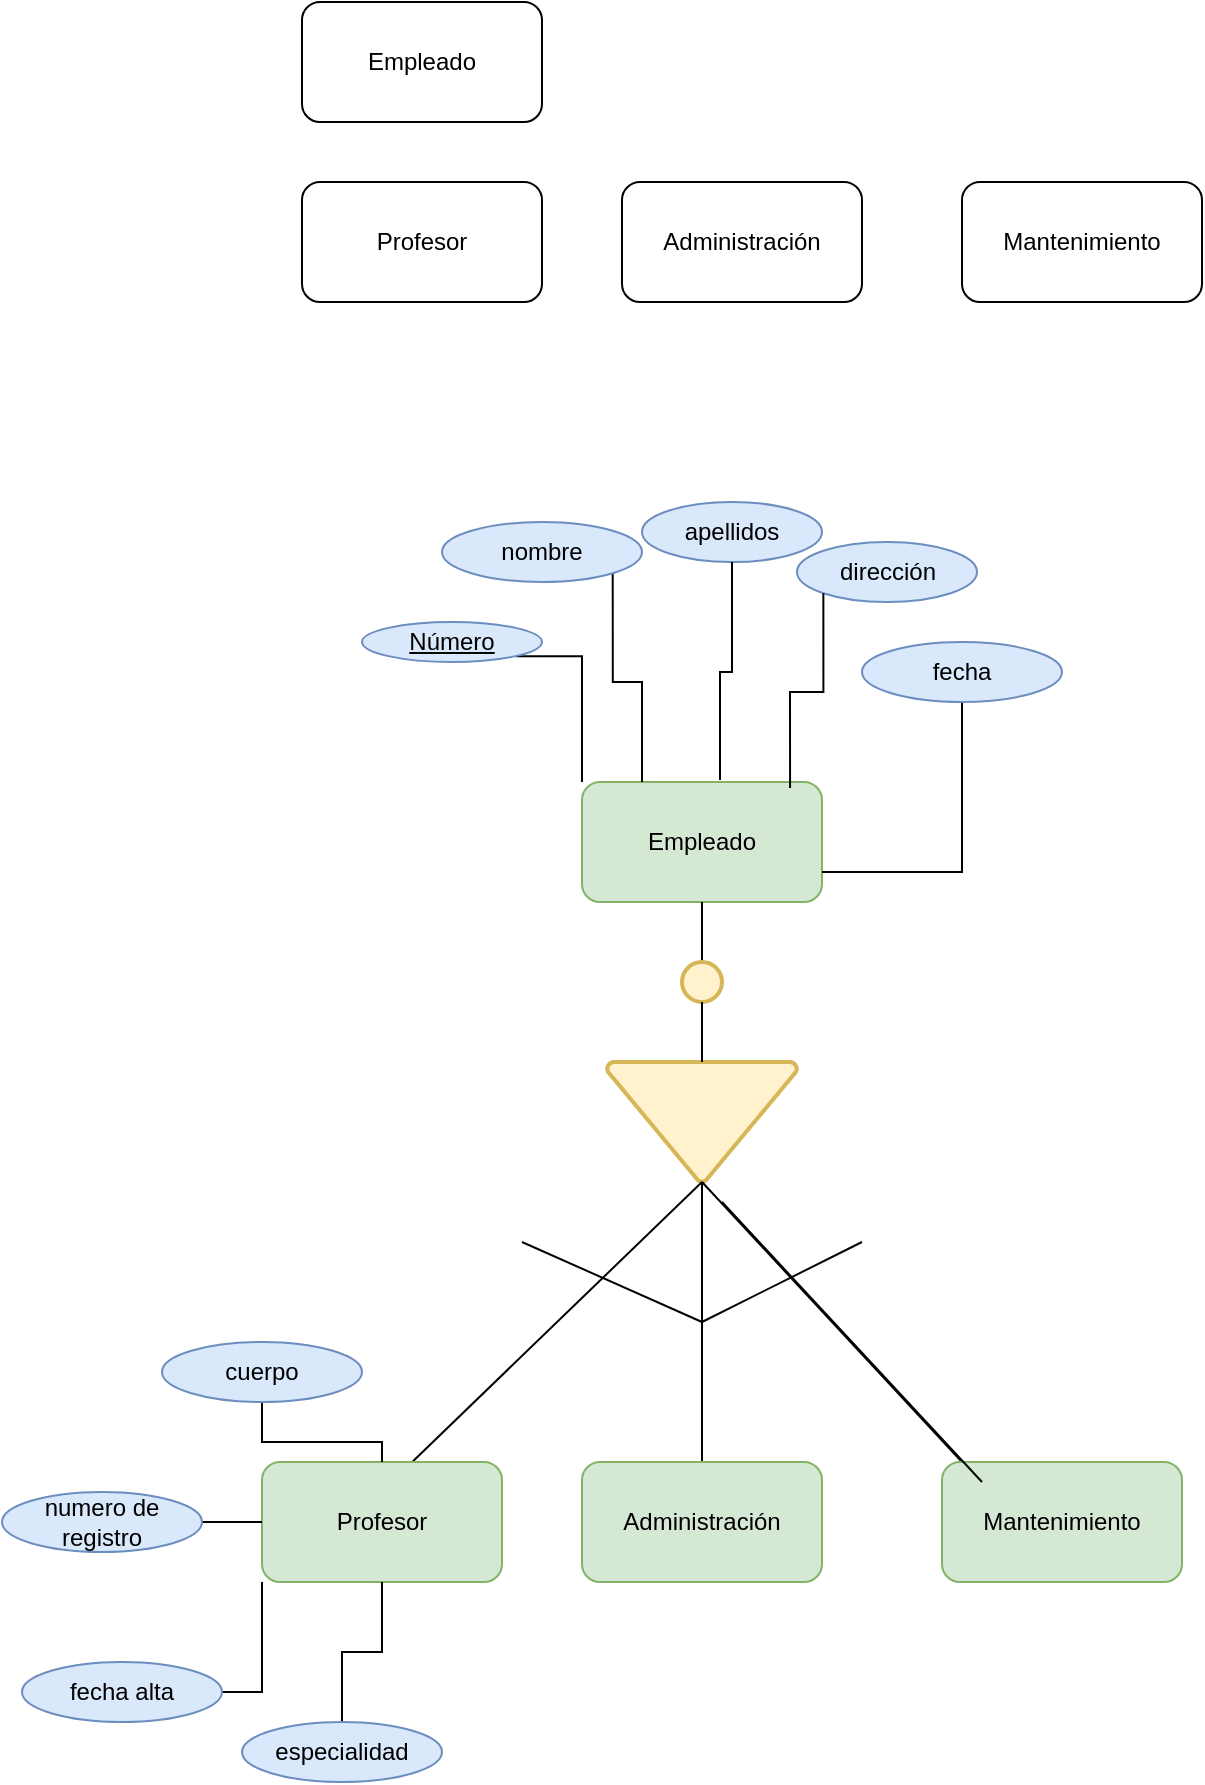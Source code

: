 <mxfile version="22.0.4" type="github">
  <diagram name="Página-1" id="wmIi82d7ozcXKBIWZhxb">
    <mxGraphModel dx="1434" dy="795" grid="1" gridSize="10" guides="1" tooltips="1" connect="1" arrows="1" fold="1" page="1" pageScale="1" pageWidth="827" pageHeight="1169" math="0" shadow="0">
      <root>
        <mxCell id="0" />
        <mxCell id="1" parent="0" />
        <mxCell id="2OuDphUxpEpb_LAV9tlj-2" value="Empleado" style="rounded=1;whiteSpace=wrap;html=1;" vertex="1" parent="1">
          <mxGeometry x="270" y="70" width="120" height="60" as="geometry" />
        </mxCell>
        <mxCell id="2OuDphUxpEpb_LAV9tlj-3" value="Profesor" style="rounded=1;whiteSpace=wrap;html=1;" vertex="1" parent="1">
          <mxGeometry x="270" y="160" width="120" height="60" as="geometry" />
        </mxCell>
        <mxCell id="2OuDphUxpEpb_LAV9tlj-4" value="Administración" style="rounded=1;whiteSpace=wrap;html=1;" vertex="1" parent="1">
          <mxGeometry x="430" y="160" width="120" height="60" as="geometry" />
        </mxCell>
        <mxCell id="2OuDphUxpEpb_LAV9tlj-5" value="Mantenimiento" style="rounded=1;whiteSpace=wrap;html=1;" vertex="1" parent="1">
          <mxGeometry x="600" y="160" width="120" height="60" as="geometry" />
        </mxCell>
        <mxCell id="2OuDphUxpEpb_LAV9tlj-6" value="Empleado" style="rounded=1;whiteSpace=wrap;html=1;fillColor=#d5e8d4;strokeColor=#82b366;" vertex="1" parent="1">
          <mxGeometry x="410" y="460" width="120" height="60" as="geometry" />
        </mxCell>
        <mxCell id="2OuDphUxpEpb_LAV9tlj-7" value="" style="endArrow=none;html=1;rounded=0;entryX=0.5;entryY=1;entryDx=0;entryDy=0;" edge="1" parent="1" source="2OuDphUxpEpb_LAV9tlj-9" target="2OuDphUxpEpb_LAV9tlj-6">
          <mxGeometry width="50" height="50" relative="1" as="geometry">
            <mxPoint x="470" y="640" as="sourcePoint" />
            <mxPoint x="500" y="530" as="targetPoint" />
            <Array as="points" />
          </mxGeometry>
        </mxCell>
        <mxCell id="2OuDphUxpEpb_LAV9tlj-14" style="edgeStyle=orthogonalEdgeStyle;rounded=0;orthogonalLoop=1;jettySize=auto;html=1;exitX=0.5;exitY=1;exitDx=0;exitDy=0;exitPerimeter=0;endArrow=none;endFill=0;" edge="1" parent="1" source="2OuDphUxpEpb_LAV9tlj-8">
          <mxGeometry relative="1" as="geometry">
            <mxPoint x="470" y="830" as="targetPoint" />
          </mxGeometry>
        </mxCell>
        <mxCell id="2OuDphUxpEpb_LAV9tlj-8" value="" style="strokeWidth=2;html=1;shape=mxgraph.flowchart.merge_or_storage;whiteSpace=wrap;fillColor=#fff2cc;strokeColor=#d6b656;" vertex="1" parent="1">
          <mxGeometry x="422.5" y="600" width="95" height="60" as="geometry" />
        </mxCell>
        <mxCell id="2OuDphUxpEpb_LAV9tlj-9" value="" style="strokeWidth=2;html=1;shape=mxgraph.flowchart.start_2;whiteSpace=wrap;fillColor=#fff2cc;strokeColor=#d6b656;" vertex="1" parent="1">
          <mxGeometry x="460" y="550" width="20" height="20" as="geometry" />
        </mxCell>
        <mxCell id="2OuDphUxpEpb_LAV9tlj-13" value="" style="endArrow=none;html=1;rounded=0;entryX=0.5;entryY=1;entryDx=0;entryDy=0;entryPerimeter=0;exitX=0.5;exitY=0;exitDx=0;exitDy=0;exitPerimeter=0;" edge="1" parent="1" source="2OuDphUxpEpb_LAV9tlj-8" target="2OuDphUxpEpb_LAV9tlj-9">
          <mxGeometry width="50" height="50" relative="1" as="geometry">
            <mxPoint x="450" y="580" as="sourcePoint" />
            <mxPoint x="500" y="530" as="targetPoint" />
          </mxGeometry>
        </mxCell>
        <mxCell id="2OuDphUxpEpb_LAV9tlj-15" value="Administración" style="rounded=1;whiteSpace=wrap;html=1;fillColor=#d5e8d4;strokeColor=#82b366;" vertex="1" parent="1">
          <mxGeometry x="410" y="800" width="120" height="60" as="geometry" />
        </mxCell>
        <mxCell id="2OuDphUxpEpb_LAV9tlj-16" value="" style="endArrow=none;html=1;rounded=0;entryX=0.5;entryY=1;entryDx=0;entryDy=0;entryPerimeter=0;exitX=0.6;exitY=0.05;exitDx=0;exitDy=0;exitPerimeter=0;" edge="1" parent="1" source="2OuDphUxpEpb_LAV9tlj-20" target="2OuDphUxpEpb_LAV9tlj-8">
          <mxGeometry width="50" height="50" relative="1" as="geometry">
            <mxPoint x="350" y="800" as="sourcePoint" />
            <mxPoint x="500" y="530" as="targetPoint" />
          </mxGeometry>
        </mxCell>
        <mxCell id="2OuDphUxpEpb_LAV9tlj-17" value="" style="endArrow=none;html=1;rounded=0;entryX=0.5;entryY=1;entryDx=0;entryDy=0;entryPerimeter=0;" edge="1" parent="1" target="2OuDphUxpEpb_LAV9tlj-8">
          <mxGeometry width="50" height="50" relative="1" as="geometry">
            <mxPoint x="600" y="800" as="sourcePoint" />
            <mxPoint x="480" y="670" as="targetPoint" />
          </mxGeometry>
        </mxCell>
        <mxCell id="2OuDphUxpEpb_LAV9tlj-18" value="Mantenimiento" style="rounded=1;whiteSpace=wrap;html=1;fillColor=#d5e8d4;strokeColor=#82b366;" vertex="1" parent="1">
          <mxGeometry x="590" y="800" width="120" height="60" as="geometry" />
        </mxCell>
        <mxCell id="2OuDphUxpEpb_LAV9tlj-20" value="Profesor" style="rounded=1;whiteSpace=wrap;html=1;fillColor=#d5e8d4;strokeColor=#82b366;" vertex="1" parent="1">
          <mxGeometry x="250" y="800" width="120" height="60" as="geometry" />
        </mxCell>
        <mxCell id="2OuDphUxpEpb_LAV9tlj-21" value="" style="endArrow=none;html=1;rounded=0;" edge="1" parent="1">
          <mxGeometry width="50" height="50" relative="1" as="geometry">
            <mxPoint x="380" y="690" as="sourcePoint" />
            <mxPoint x="470" y="730" as="targetPoint" />
          </mxGeometry>
        </mxCell>
        <mxCell id="2OuDphUxpEpb_LAV9tlj-22" value="" style="endArrow=none;html=1;rounded=0;" edge="1" parent="1">
          <mxGeometry width="50" height="50" relative="1" as="geometry">
            <mxPoint x="550" y="690" as="sourcePoint" />
            <mxPoint x="470" y="730" as="targetPoint" />
          </mxGeometry>
        </mxCell>
        <mxCell id="2OuDphUxpEpb_LAV9tlj-46" style="edgeStyle=orthogonalEdgeStyle;rounded=0;orthogonalLoop=1;jettySize=auto;html=1;exitX=1;exitY=1;exitDx=0;exitDy=0;entryX=0;entryY=0;entryDx=0;entryDy=0;endArrow=none;endFill=0;" edge="1" parent="1" source="2OuDphUxpEpb_LAV9tlj-23" target="2OuDphUxpEpb_LAV9tlj-6">
          <mxGeometry relative="1" as="geometry" />
        </mxCell>
        <mxCell id="2OuDphUxpEpb_LAV9tlj-23" value="Número" style="ellipse;whiteSpace=wrap;html=1;fontStyle=4;fillColor=#dae8fc;strokeColor=#6c8ebf;" vertex="1" parent="1">
          <mxGeometry x="300" y="380" width="90" height="20" as="geometry" />
        </mxCell>
        <mxCell id="2OuDphUxpEpb_LAV9tlj-47" style="edgeStyle=orthogonalEdgeStyle;rounded=0;orthogonalLoop=1;jettySize=auto;html=1;exitX=1;exitY=1;exitDx=0;exitDy=0;entryX=0.25;entryY=0;entryDx=0;entryDy=0;endArrow=none;endFill=0;" edge="1" parent="1" source="2OuDphUxpEpb_LAV9tlj-24" target="2OuDphUxpEpb_LAV9tlj-6">
          <mxGeometry relative="1" as="geometry" />
        </mxCell>
        <mxCell id="2OuDphUxpEpb_LAV9tlj-24" value="nombre " style="ellipse;whiteSpace=wrap;html=1;fillColor=#dae8fc;strokeColor=#6c8ebf;" vertex="1" parent="1">
          <mxGeometry x="340" y="330" width="100" height="30" as="geometry" />
        </mxCell>
        <mxCell id="2OuDphUxpEpb_LAV9tlj-25" value="apellidos" style="ellipse;whiteSpace=wrap;html=1;fillColor=#dae8fc;strokeColor=#6c8ebf;" vertex="1" parent="1">
          <mxGeometry x="440" y="320" width="90" height="30" as="geometry" />
        </mxCell>
        <mxCell id="2OuDphUxpEpb_LAV9tlj-26" value="dirección" style="ellipse;whiteSpace=wrap;html=1;fillColor=#dae8fc;strokeColor=#6c8ebf;" vertex="1" parent="1">
          <mxGeometry x="517.5" y="340" width="90" height="30" as="geometry" />
        </mxCell>
        <mxCell id="2OuDphUxpEpb_LAV9tlj-50" style="edgeStyle=orthogonalEdgeStyle;rounded=0;orthogonalLoop=1;jettySize=auto;html=1;exitX=0.5;exitY=1;exitDx=0;exitDy=0;entryX=1;entryY=0.75;entryDx=0;entryDy=0;endArrow=none;endFill=0;" edge="1" parent="1" source="2OuDphUxpEpb_LAV9tlj-27" target="2OuDphUxpEpb_LAV9tlj-6">
          <mxGeometry relative="1" as="geometry" />
        </mxCell>
        <mxCell id="2OuDphUxpEpb_LAV9tlj-27" value="fecha" style="ellipse;whiteSpace=wrap;html=1;fillColor=#dae8fc;strokeColor=#6c8ebf;" vertex="1" parent="1">
          <mxGeometry x="550" y="390" width="100" height="30" as="geometry" />
        </mxCell>
        <mxCell id="2OuDphUxpEpb_LAV9tlj-37" style="edgeStyle=orthogonalEdgeStyle;rounded=0;orthogonalLoop=1;jettySize=auto;html=1;exitX=0.5;exitY=0;exitDx=0;exitDy=0;endArrow=none;endFill=0;" edge="1" parent="1" source="2OuDphUxpEpb_LAV9tlj-28" target="2OuDphUxpEpb_LAV9tlj-20">
          <mxGeometry relative="1" as="geometry" />
        </mxCell>
        <mxCell id="2OuDphUxpEpb_LAV9tlj-28" value="especialidad" style="ellipse;whiteSpace=wrap;html=1;fillColor=#dae8fc;strokeColor=#6c8ebf;" vertex="1" parent="1">
          <mxGeometry x="240" y="930" width="100" height="30" as="geometry" />
        </mxCell>
        <mxCell id="2OuDphUxpEpb_LAV9tlj-34" style="edgeStyle=orthogonalEdgeStyle;rounded=0;orthogonalLoop=1;jettySize=auto;html=1;exitX=0.5;exitY=1;exitDx=0;exitDy=0;endArrow=none;endFill=0;" edge="1" parent="1" source="2OuDphUxpEpb_LAV9tlj-29" target="2OuDphUxpEpb_LAV9tlj-20">
          <mxGeometry relative="1" as="geometry" />
        </mxCell>
        <mxCell id="2OuDphUxpEpb_LAV9tlj-29" value="cuerpo" style="ellipse;whiteSpace=wrap;html=1;fillColor=#dae8fc;strokeColor=#6c8ebf;" vertex="1" parent="1">
          <mxGeometry x="200" y="740" width="100" height="30" as="geometry" />
        </mxCell>
        <mxCell id="2OuDphUxpEpb_LAV9tlj-36" style="edgeStyle=orthogonalEdgeStyle;rounded=0;orthogonalLoop=1;jettySize=auto;html=1;exitX=1;exitY=0.5;exitDx=0;exitDy=0;entryX=0;entryY=1;entryDx=0;entryDy=0;endArrow=none;endFill=0;" edge="1" parent="1" source="2OuDphUxpEpb_LAV9tlj-30" target="2OuDphUxpEpb_LAV9tlj-20">
          <mxGeometry relative="1" as="geometry" />
        </mxCell>
        <mxCell id="2OuDphUxpEpb_LAV9tlj-30" value="fecha alta" style="ellipse;whiteSpace=wrap;html=1;fillColor=#dae8fc;strokeColor=#6c8ebf;" vertex="1" parent="1">
          <mxGeometry x="130" y="900" width="100" height="30" as="geometry" />
        </mxCell>
        <mxCell id="2OuDphUxpEpb_LAV9tlj-35" style="edgeStyle=orthogonalEdgeStyle;rounded=0;orthogonalLoop=1;jettySize=auto;html=1;exitX=1;exitY=0.5;exitDx=0;exitDy=0;entryX=0;entryY=0.5;entryDx=0;entryDy=0;endArrow=none;endFill=0;" edge="1" parent="1" source="2OuDphUxpEpb_LAV9tlj-31" target="2OuDphUxpEpb_LAV9tlj-20">
          <mxGeometry relative="1" as="geometry" />
        </mxCell>
        <mxCell id="2OuDphUxpEpb_LAV9tlj-31" value="numero de registro" style="ellipse;whiteSpace=wrap;html=1;fillColor=#dae8fc;strokeColor=#6c8ebf;" vertex="1" parent="1">
          <mxGeometry x="120" y="815" width="100" height="30" as="geometry" />
        </mxCell>
        <mxCell id="2OuDphUxpEpb_LAV9tlj-41" value="" style="endArrow=none;html=1;rounded=0;entryX=0.5;entryY=1;entryDx=0;entryDy=0;entryPerimeter=0;" edge="1" parent="1">
          <mxGeometry width="50" height="50" relative="1" as="geometry">
            <mxPoint x="610" y="810" as="sourcePoint" />
            <mxPoint x="480" y="670" as="targetPoint" />
          </mxGeometry>
        </mxCell>
        <mxCell id="2OuDphUxpEpb_LAV9tlj-48" style="edgeStyle=orthogonalEdgeStyle;rounded=0;orthogonalLoop=1;jettySize=auto;html=1;exitX=0.5;exitY=1;exitDx=0;exitDy=0;entryX=0.575;entryY=-0.017;entryDx=0;entryDy=0;entryPerimeter=0;endArrow=none;endFill=0;" edge="1" parent="1" source="2OuDphUxpEpb_LAV9tlj-25" target="2OuDphUxpEpb_LAV9tlj-6">
          <mxGeometry relative="1" as="geometry" />
        </mxCell>
        <mxCell id="2OuDphUxpEpb_LAV9tlj-49" style="edgeStyle=orthogonalEdgeStyle;rounded=0;orthogonalLoop=1;jettySize=auto;html=1;exitX=0;exitY=1;exitDx=0;exitDy=0;entryX=0.867;entryY=0.05;entryDx=0;entryDy=0;entryPerimeter=0;endArrow=none;endFill=0;" edge="1" parent="1" source="2OuDphUxpEpb_LAV9tlj-26" target="2OuDphUxpEpb_LAV9tlj-6">
          <mxGeometry relative="1" as="geometry" />
        </mxCell>
      </root>
    </mxGraphModel>
  </diagram>
</mxfile>
